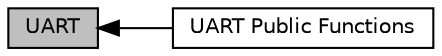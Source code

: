 digraph "UART"
{
  edge [fontname="Helvetica",fontsize="10",labelfontname="Helvetica",labelfontsize="10"];
  node [fontname="Helvetica",fontsize="10",shape=box];
  rankdir=LR;
  Node2 [label="UART Public Functions",height=0.2,width=0.4,color="black", fillcolor="white", style="filled",URL="$d8/d63/group__UART__Public__Functions.html",tooltip=" "];
  Node1 [label="UART",height=0.2,width=0.4,color="black", fillcolor="grey75", style="filled", fontcolor="black",tooltip="This package provides the core capabilities for uart functions."];
  Node1->Node2 [shape=plaintext, dir="back", style="solid"];
}
